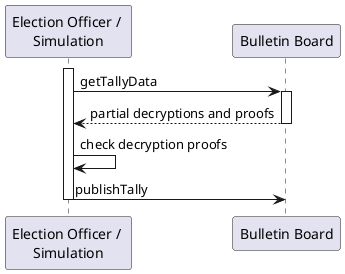 @startuml
participant "Election Officer / \nSimulation" as eo
participant "Bulletin Board" as bb

activate eo
eo -> bb : getTallyData
activate bb
bb --> eo : partial decryptions and proofs
deactivate bb

eo -> eo : check decryption proofs

eo -> bb : publishTally
deactivate eo

@enduml